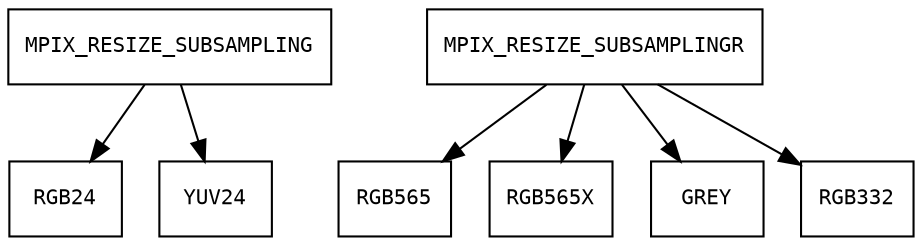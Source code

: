 digraph mpix_op_convert_list {
    node [fontname=monospace, fontsize=10, shape=record];

    RGB24 [ label="RGB24" URL="@ref MPIX_FMT_RGB24"];
    MPIX_RESIZE_SUBSAMPLING [ label="MPIX_RESIZE_SUBSAMPLING" URL="@ref MPIX_RESIZE_MPIX_RESIZE_SUBSAMPLING"];
    MPIX_RESIZE_SUBSAMPLING -> RGB24 [label="", fontname=monospace, fontsize=9];

    YUV24 [ label="YUV24" URL="@ref MPIX_FMT_YUV24"];
    MPIX_RESIZE_SUBSAMPLING [ label="MPIX_RESIZE_SUBSAMPLING" URL="@ref MPIX_RESIZE_MPIX_RESIZE_SUBSAMPLING"];
    MPIX_RESIZE_SUBSAMPLING -> YUV24 [label="", fontname=monospace, fontsize=9];

    RGB565 [ label="RGB565" URL="@ref MPIX_FMT_RGB565"];
    MPIX_RESIZE_SUBSAMPLINGR [ label="MPIX_RESIZE_SUBSAMPLINGR" URL="@ref MPIX_RESIZE_MPIX_RESIZE_SUBSAMPLINGR"];
    MPIX_RESIZE_SUBSAMPLINGR -> RGB565 [label="", fontname=monospace, fontsize=9];

    RGB565X [ label="RGB565X" URL="@ref MPIX_FMT_RGB565X"];
    MPIX_RESIZE_SUBSAMPLINGR [ label="MPIX_RESIZE_SUBSAMPLINGR" URL="@ref MPIX_RESIZE_MPIX_RESIZE_SUBSAMPLINGR"];
    MPIX_RESIZE_SUBSAMPLINGR -> RGB565X [label="", fontname=monospace, fontsize=9];

    GREY [ label="GREY" URL="@ref MPIX_FMT_GREY"];
    MPIX_RESIZE_SUBSAMPLINGR [ label="MPIX_RESIZE_SUBSAMPLINGR" URL="@ref MPIX_RESIZE_MPIX_RESIZE_SUBSAMPLINGR"];
    MPIX_RESIZE_SUBSAMPLINGR -> GREY [label="", fontname=monospace, fontsize=9];

    RGB332 [ label="RGB332" URL="@ref MPIX_FMT_RGB332"];
    MPIX_RESIZE_SUBSAMPLINGR [ label="MPIX_RESIZE_SUBSAMPLINGR" URL="@ref MPIX_RESIZE_MPIX_RESIZE_SUBSAMPLINGR"];
    MPIX_RESIZE_SUBSAMPLINGR -> RGB332 [label="", fontname=monospace, fontsize=9];
}
